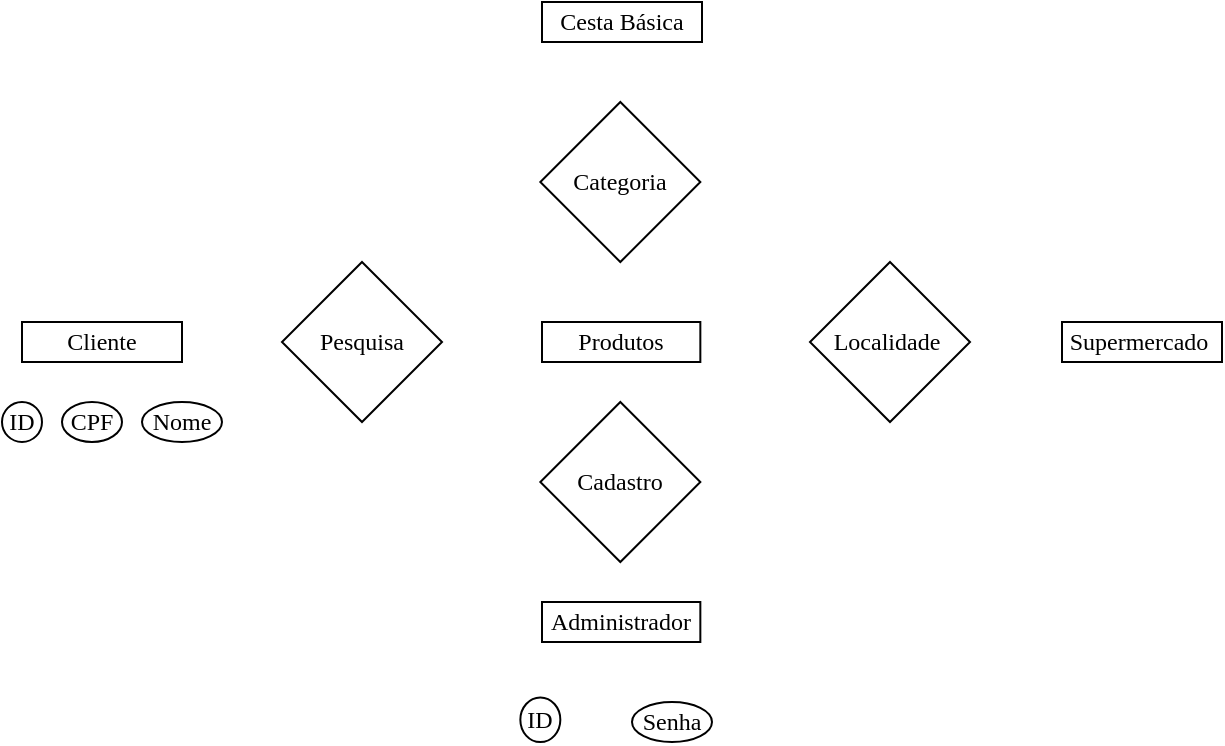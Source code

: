 <mxfile version="13.8.0" type="github">
  <diagram id="eSWgl5fm6VqWb7-yRT-q" name="Página-1">
    <mxGraphModel dx="851" dy="527" grid="1" gridSize="10" guides="1" tooltips="1" connect="1" arrows="1" fold="1" page="1" pageScale="1" pageWidth="827" pageHeight="1169" math="0" shadow="0">
      <root>
        <mxCell id="0" />
        <mxCell id="1" parent="0" />
        <mxCell id="6wXl4NRj1OaEJzUZebUB-26" value="&lt;font face=&quot;Times New Roman&quot;&gt;Senha&lt;/font&gt;" style="ellipse;whiteSpace=wrap;html=1;" vertex="1" parent="1">
          <mxGeometry x="325" y="390" width="40" height="20" as="geometry" />
        </mxCell>
        <mxCell id="6wXl4NRj1OaEJzUZebUB-4" value="&lt;font face=&quot;Times New Roman&quot;&gt;ID&lt;/font&gt;" style="ellipse;whiteSpace=wrap;html=1;" vertex="1" parent="1">
          <mxGeometry x="10" y="240" width="20" height="20" as="geometry" />
        </mxCell>
        <mxCell id="6wXl4NRj1OaEJzUZebUB-2" value="&lt;font face=&quot;Times New Roman&quot;&gt;Cliente&lt;/font&gt;" style="rounded=0;whiteSpace=wrap;html=1;" vertex="1" parent="1">
          <mxGeometry x="20" y="200" width="80" height="20" as="geometry" />
        </mxCell>
        <mxCell id="6wXl4NRj1OaEJzUZebUB-5" value="&lt;font face=&quot;Times New Roman&quot;&gt;Nome&lt;/font&gt;" style="ellipse;whiteSpace=wrap;html=1;" vertex="1" parent="1">
          <mxGeometry x="80" y="240" width="40" height="20" as="geometry" />
        </mxCell>
        <mxCell id="6wXl4NRj1OaEJzUZebUB-6" value="&lt;font face=&quot;Times New Roman&quot;&gt;CPF&lt;/font&gt;" style="ellipse;whiteSpace=wrap;html=1;" vertex="1" parent="1">
          <mxGeometry x="40" y="240" width="30" height="20" as="geometry" />
        </mxCell>
        <mxCell id="6wXl4NRj1OaEJzUZebUB-12" value="&lt;font face=&quot;Times New Roman&quot;&gt;Pesquisa&lt;/font&gt;" style="rhombus;whiteSpace=wrap;html=1;" vertex="1" parent="1">
          <mxGeometry x="150" y="170" width="80" height="80" as="geometry" />
        </mxCell>
        <mxCell id="6wXl4NRj1OaEJzUZebUB-16" value="&lt;font face=&quot;Times New Roman&quot;&gt;Produtos&lt;/font&gt;" style="rounded=0;whiteSpace=wrap;html=1;" vertex="1" parent="1">
          <mxGeometry x="280" y="200" width="79.17" height="20" as="geometry" />
        </mxCell>
        <mxCell id="6wXl4NRj1OaEJzUZebUB-17" value="&lt;font face=&quot;Times New Roman&quot;&gt;Cadastro&lt;/font&gt;" style="rhombus;whiteSpace=wrap;html=1;" vertex="1" parent="1">
          <mxGeometry x="279.17" y="240" width="80" height="80" as="geometry" />
        </mxCell>
        <mxCell id="6wXl4NRj1OaEJzUZebUB-18" value="&lt;font face=&quot;Times New Roman&quot;&gt;Administrador&lt;/font&gt;" style="rounded=0;whiteSpace=wrap;html=1;" vertex="1" parent="1">
          <mxGeometry x="280" y="340" width="79.17" height="20" as="geometry" />
        </mxCell>
        <mxCell id="6wXl4NRj1OaEJzUZebUB-25" value="&lt;font face=&quot;Times New Roman&quot;&gt;ID&lt;/font&gt;" style="ellipse;whiteSpace=wrap;html=1;rotation=0;direction=north;" vertex="1" parent="1">
          <mxGeometry x="269.17" y="387.72" width="20" height="22.34" as="geometry" />
        </mxCell>
        <mxCell id="6wXl4NRj1OaEJzUZebUB-27" value="&lt;font face=&quot;Times New Roman&quot;&gt;Categoria&lt;/font&gt;" style="rhombus;whiteSpace=wrap;html=1;" vertex="1" parent="1">
          <mxGeometry x="279.17" y="90" width="80" height="80" as="geometry" />
        </mxCell>
        <mxCell id="6wXl4NRj1OaEJzUZebUB-28" value="&lt;font face=&quot;Times New Roman&quot;&gt;Cesta Básica&lt;/font&gt;" style="rounded=0;whiteSpace=wrap;html=1;" vertex="1" parent="1">
          <mxGeometry x="280" y="40" width="80" height="20" as="geometry" />
        </mxCell>
        <mxCell id="6wXl4NRj1OaEJzUZebUB-29" value="&lt;font face=&quot;Times New Roman&quot;&gt;Localidade&amp;nbsp;&lt;/font&gt;" style="rhombus;whiteSpace=wrap;html=1;" vertex="1" parent="1">
          <mxGeometry x="414" y="170" width="80" height="80" as="geometry" />
        </mxCell>
        <mxCell id="6wXl4NRj1OaEJzUZebUB-30" value="&lt;font face=&quot;Times New Roman&quot;&gt;Supermercado&amp;nbsp;&lt;/font&gt;" style="rounded=0;whiteSpace=wrap;html=1;" vertex="1" parent="1">
          <mxGeometry x="540" y="200" width="80" height="20" as="geometry" />
        </mxCell>
      </root>
    </mxGraphModel>
  </diagram>
</mxfile>
